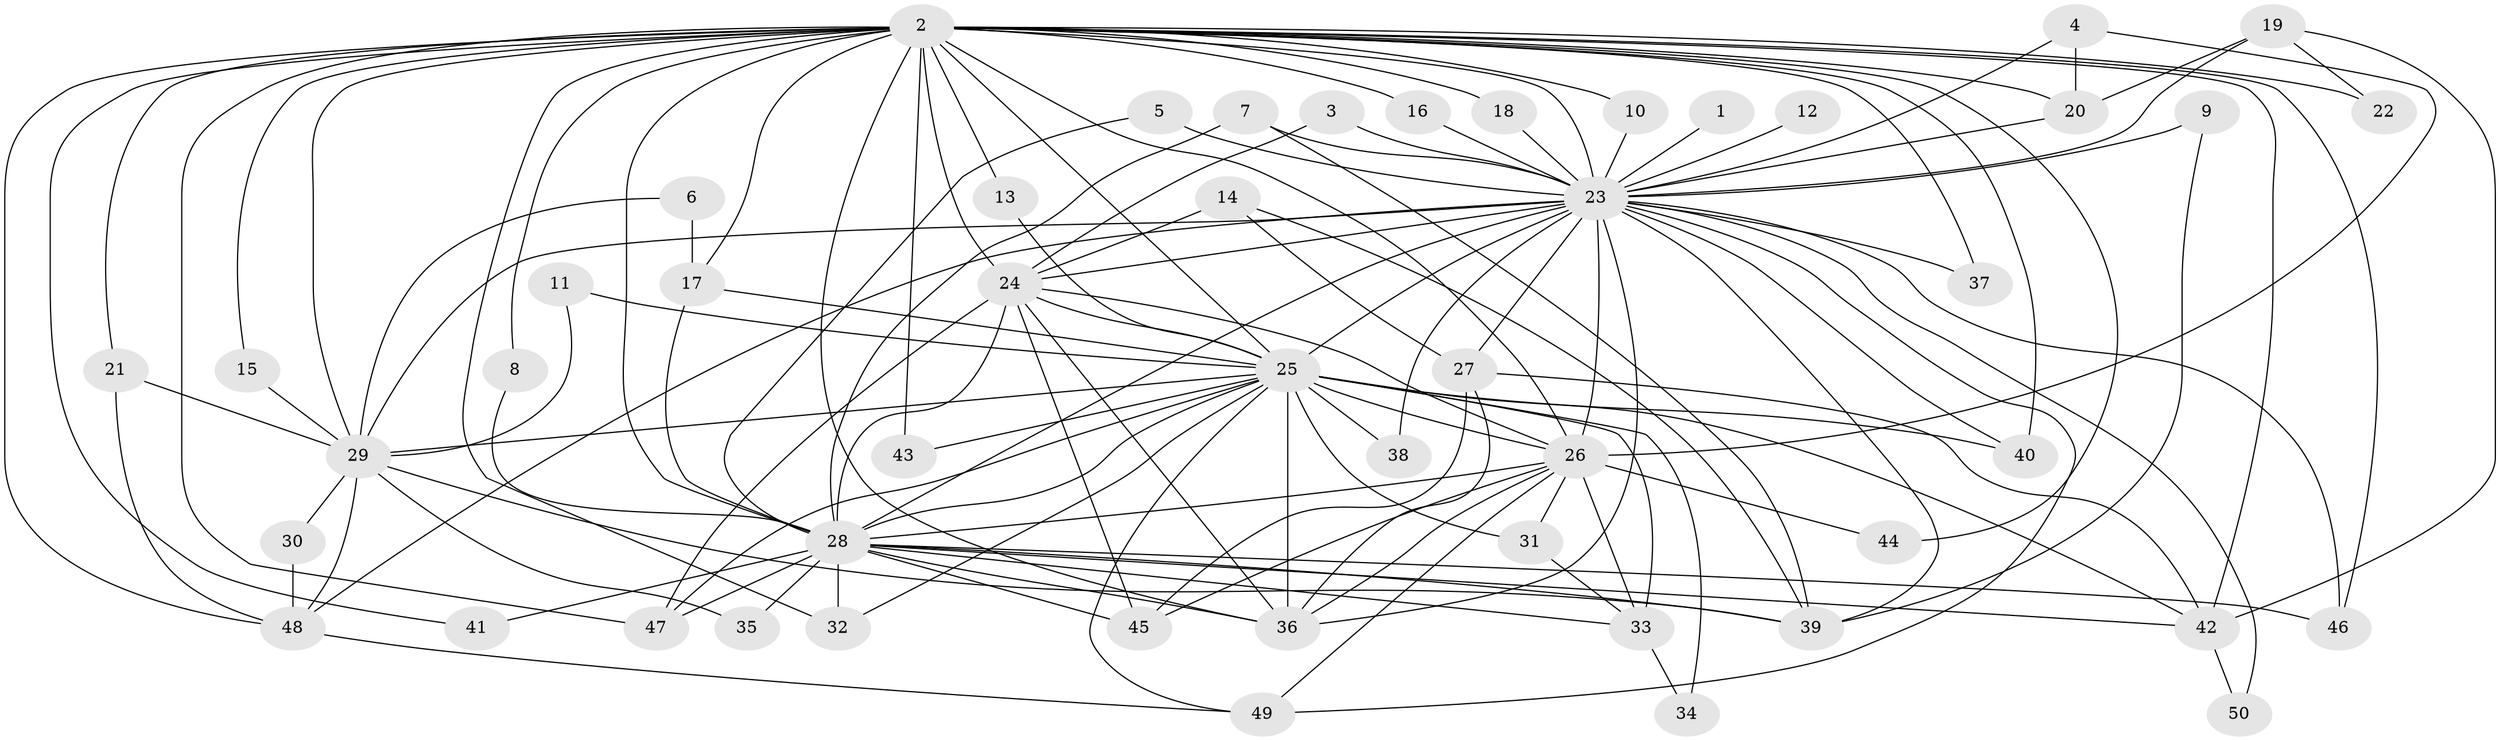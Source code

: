 // original degree distribution, {21: 0.020202020202020204, 27: 0.020202020202020204, 25: 0.010101010101010102, 16: 0.020202020202020204, 14: 0.010101010101010102, 20: 0.010101010101010102, 13: 0.010101010101010102, 11: 0.010101010101010102, 5: 0.06060606060606061, 2: 0.5757575757575758, 4: 0.06060606060606061, 3: 0.16161616161616163, 7: 0.010101010101010102, 6: 0.020202020202020204}
// Generated by graph-tools (version 1.1) at 2025/25/03/09/25 03:25:47]
// undirected, 50 vertices, 127 edges
graph export_dot {
graph [start="1"]
  node [color=gray90,style=filled];
  1;
  2;
  3;
  4;
  5;
  6;
  7;
  8;
  9;
  10;
  11;
  12;
  13;
  14;
  15;
  16;
  17;
  18;
  19;
  20;
  21;
  22;
  23;
  24;
  25;
  26;
  27;
  28;
  29;
  30;
  31;
  32;
  33;
  34;
  35;
  36;
  37;
  38;
  39;
  40;
  41;
  42;
  43;
  44;
  45;
  46;
  47;
  48;
  49;
  50;
  1 -- 23 [weight=2.0];
  2 -- 8 [weight=1.0];
  2 -- 10 [weight=1.0];
  2 -- 13 [weight=1.0];
  2 -- 15 [weight=1.0];
  2 -- 16 [weight=1.0];
  2 -- 17 [weight=2.0];
  2 -- 18 [weight=1.0];
  2 -- 20 [weight=1.0];
  2 -- 21 [weight=2.0];
  2 -- 22 [weight=1.0];
  2 -- 23 [weight=4.0];
  2 -- 24 [weight=3.0];
  2 -- 25 [weight=4.0];
  2 -- 26 [weight=2.0];
  2 -- 28 [weight=3.0];
  2 -- 29 [weight=1.0];
  2 -- 32 [weight=1.0];
  2 -- 36 [weight=2.0];
  2 -- 37 [weight=1.0];
  2 -- 40 [weight=1.0];
  2 -- 41 [weight=1.0];
  2 -- 42 [weight=2.0];
  2 -- 43 [weight=1.0];
  2 -- 44 [weight=1.0];
  2 -- 46 [weight=1.0];
  2 -- 47 [weight=2.0];
  2 -- 48 [weight=2.0];
  3 -- 23 [weight=1.0];
  3 -- 24 [weight=1.0];
  4 -- 20 [weight=1.0];
  4 -- 23 [weight=1.0];
  4 -- 26 [weight=1.0];
  5 -- 23 [weight=1.0];
  5 -- 28 [weight=1.0];
  6 -- 17 [weight=1.0];
  6 -- 29 [weight=1.0];
  7 -- 23 [weight=1.0];
  7 -- 28 [weight=1.0];
  7 -- 39 [weight=1.0];
  8 -- 28 [weight=1.0];
  9 -- 23 [weight=1.0];
  9 -- 39 [weight=1.0];
  10 -- 23 [weight=1.0];
  11 -- 25 [weight=1.0];
  11 -- 29 [weight=1.0];
  12 -- 23 [weight=2.0];
  13 -- 25 [weight=1.0];
  14 -- 24 [weight=1.0];
  14 -- 27 [weight=1.0];
  14 -- 39 [weight=1.0];
  15 -- 29 [weight=1.0];
  16 -- 23 [weight=1.0];
  17 -- 25 [weight=1.0];
  17 -- 28 [weight=1.0];
  18 -- 23 [weight=1.0];
  19 -- 20 [weight=1.0];
  19 -- 22 [weight=1.0];
  19 -- 23 [weight=2.0];
  19 -- 42 [weight=2.0];
  20 -- 23 [weight=1.0];
  21 -- 29 [weight=2.0];
  21 -- 48 [weight=1.0];
  23 -- 24 [weight=2.0];
  23 -- 25 [weight=5.0];
  23 -- 26 [weight=2.0];
  23 -- 27 [weight=2.0];
  23 -- 28 [weight=2.0];
  23 -- 29 [weight=1.0];
  23 -- 36 [weight=3.0];
  23 -- 37 [weight=1.0];
  23 -- 38 [weight=1.0];
  23 -- 39 [weight=1.0];
  23 -- 40 [weight=1.0];
  23 -- 46 [weight=1.0];
  23 -- 48 [weight=1.0];
  23 -- 49 [weight=1.0];
  23 -- 50 [weight=1.0];
  24 -- 25 [weight=2.0];
  24 -- 26 [weight=2.0];
  24 -- 28 [weight=1.0];
  24 -- 36 [weight=1.0];
  24 -- 45 [weight=1.0];
  24 -- 47 [weight=1.0];
  25 -- 26 [weight=2.0];
  25 -- 28 [weight=2.0];
  25 -- 29 [weight=1.0];
  25 -- 31 [weight=3.0];
  25 -- 32 [weight=1.0];
  25 -- 33 [weight=1.0];
  25 -- 34 [weight=1.0];
  25 -- 36 [weight=2.0];
  25 -- 38 [weight=1.0];
  25 -- 40 [weight=1.0];
  25 -- 42 [weight=1.0];
  25 -- 43 [weight=2.0];
  25 -- 47 [weight=1.0];
  25 -- 49 [weight=1.0];
  26 -- 28 [weight=2.0];
  26 -- 31 [weight=1.0];
  26 -- 33 [weight=1.0];
  26 -- 36 [weight=2.0];
  26 -- 44 [weight=1.0];
  26 -- 45 [weight=1.0];
  26 -- 49 [weight=1.0];
  27 -- 36 [weight=1.0];
  27 -- 42 [weight=1.0];
  27 -- 45 [weight=1.0];
  28 -- 32 [weight=1.0];
  28 -- 33 [weight=1.0];
  28 -- 35 [weight=1.0];
  28 -- 36 [weight=2.0];
  28 -- 39 [weight=1.0];
  28 -- 41 [weight=1.0];
  28 -- 42 [weight=1.0];
  28 -- 45 [weight=1.0];
  28 -- 46 [weight=1.0];
  28 -- 47 [weight=1.0];
  29 -- 30 [weight=1.0];
  29 -- 35 [weight=1.0];
  29 -- 39 [weight=1.0];
  29 -- 48 [weight=1.0];
  30 -- 48 [weight=1.0];
  31 -- 33 [weight=1.0];
  33 -- 34 [weight=1.0];
  42 -- 50 [weight=1.0];
  48 -- 49 [weight=1.0];
}
